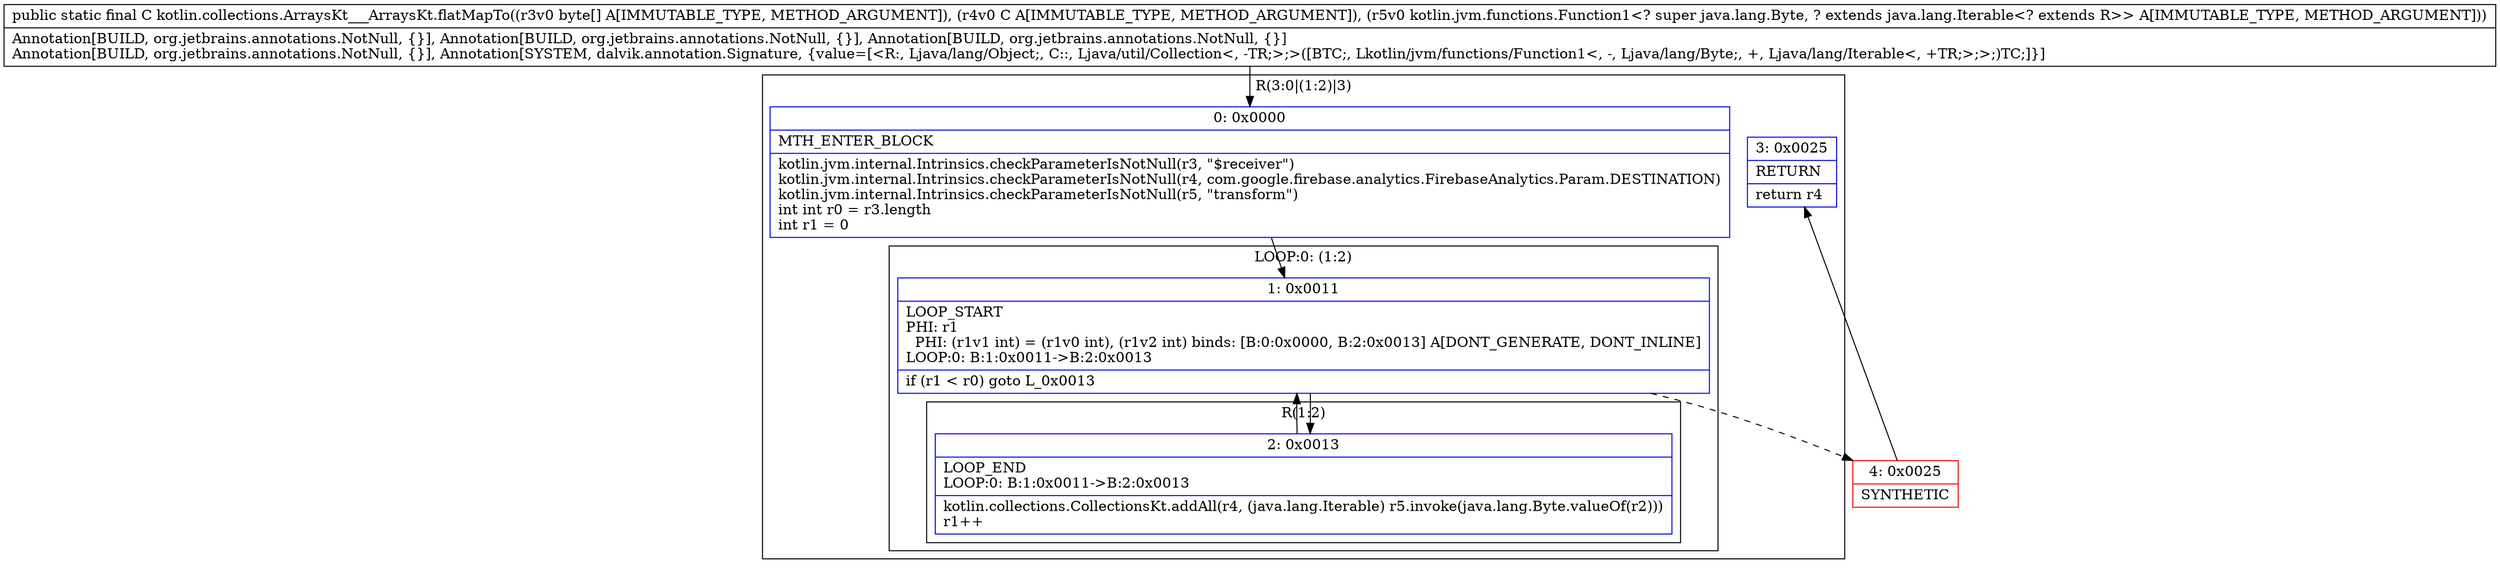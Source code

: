 digraph "CFG forkotlin.collections.ArraysKt___ArraysKt.flatMapTo([BLjava\/util\/Collection;Lkotlin\/jvm\/functions\/Function1;)Ljava\/util\/Collection;" {
subgraph cluster_Region_948794609 {
label = "R(3:0|(1:2)|3)";
node [shape=record,color=blue];
Node_0 [shape=record,label="{0\:\ 0x0000|MTH_ENTER_BLOCK\l|kotlin.jvm.internal.Intrinsics.checkParameterIsNotNull(r3, \"$receiver\")\lkotlin.jvm.internal.Intrinsics.checkParameterIsNotNull(r4, com.google.firebase.analytics.FirebaseAnalytics.Param.DESTINATION)\lkotlin.jvm.internal.Intrinsics.checkParameterIsNotNull(r5, \"transform\")\lint int r0 = r3.length\lint r1 = 0\l}"];
subgraph cluster_LoopRegion_780199644 {
label = "LOOP:0: (1:2)";
node [shape=record,color=blue];
Node_1 [shape=record,label="{1\:\ 0x0011|LOOP_START\lPHI: r1 \l  PHI: (r1v1 int) = (r1v0 int), (r1v2 int) binds: [B:0:0x0000, B:2:0x0013] A[DONT_GENERATE, DONT_INLINE]\lLOOP:0: B:1:0x0011\-\>B:2:0x0013\l|if (r1 \< r0) goto L_0x0013\l}"];
subgraph cluster_Region_1301978127 {
label = "R(1:2)";
node [shape=record,color=blue];
Node_2 [shape=record,label="{2\:\ 0x0013|LOOP_END\lLOOP:0: B:1:0x0011\-\>B:2:0x0013\l|kotlin.collections.CollectionsKt.addAll(r4, (java.lang.Iterable) r5.invoke(java.lang.Byte.valueOf(r2)))\lr1++\l}"];
}
}
Node_3 [shape=record,label="{3\:\ 0x0025|RETURN\l|return r4\l}"];
}
Node_4 [shape=record,color=red,label="{4\:\ 0x0025|SYNTHETIC\l}"];
MethodNode[shape=record,label="{public static final C kotlin.collections.ArraysKt___ArraysKt.flatMapTo((r3v0 byte[] A[IMMUTABLE_TYPE, METHOD_ARGUMENT]), (r4v0 C A[IMMUTABLE_TYPE, METHOD_ARGUMENT]), (r5v0 kotlin.jvm.functions.Function1\<? super java.lang.Byte, ? extends java.lang.Iterable\<? extends R\>\> A[IMMUTABLE_TYPE, METHOD_ARGUMENT]))  | Annotation[BUILD, org.jetbrains.annotations.NotNull, \{\}], Annotation[BUILD, org.jetbrains.annotations.NotNull, \{\}], Annotation[BUILD, org.jetbrains.annotations.NotNull, \{\}]\lAnnotation[BUILD, org.jetbrains.annotations.NotNull, \{\}], Annotation[SYSTEM, dalvik.annotation.Signature, \{value=[\<R:, Ljava\/lang\/Object;, C::, Ljava\/util\/Collection\<, \-TR;\>;\>([BTC;, Lkotlin\/jvm\/functions\/Function1\<, \-, Ljava\/lang\/Byte;, +, Ljava\/lang\/Iterable\<, +TR;\>;\>;)TC;]\}]\l}"];
MethodNode -> Node_0;
Node_0 -> Node_1;
Node_1 -> Node_2;
Node_1 -> Node_4[style=dashed];
Node_2 -> Node_1;
Node_4 -> Node_3;
}

